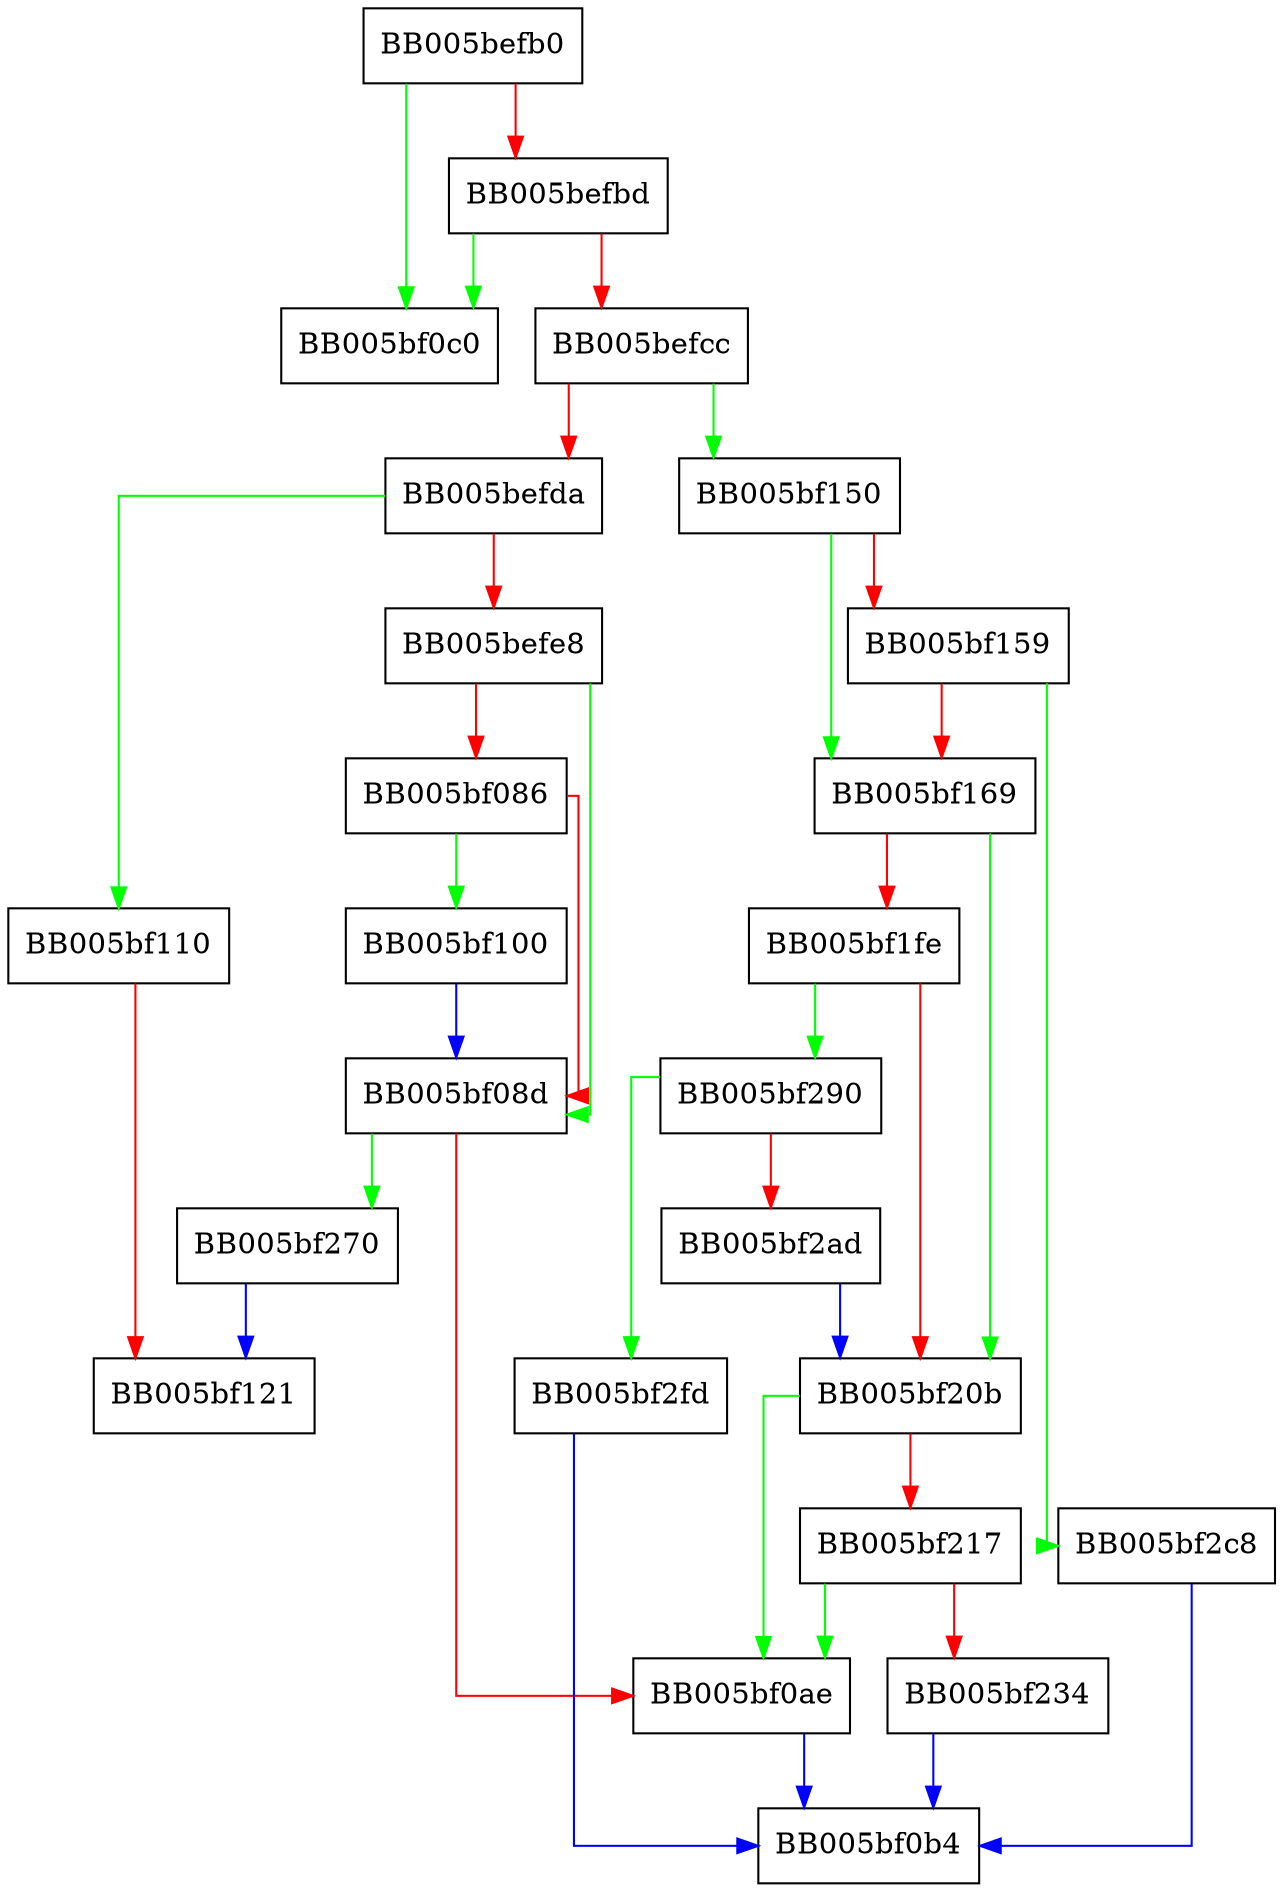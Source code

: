 digraph EVP_CIPHER_CTX_copy {
  node [shape="box"];
  graph [splines=ortho];
  BB005befb0 -> BB005bf0c0 [color="green"];
  BB005befb0 -> BB005befbd [color="red"];
  BB005befbd -> BB005bf0c0 [color="green"];
  BB005befbd -> BB005befcc [color="red"];
  BB005befcc -> BB005bf150 [color="green"];
  BB005befcc -> BB005befda [color="red"];
  BB005befda -> BB005bf110 [color="green"];
  BB005befda -> BB005befe8 [color="red"];
  BB005befe8 -> BB005bf08d [color="green"];
  BB005befe8 -> BB005bf086 [color="red"];
  BB005bf086 -> BB005bf100 [color="green"];
  BB005bf086 -> BB005bf08d [color="red"];
  BB005bf08d -> BB005bf270 [color="green"];
  BB005bf08d -> BB005bf0ae [color="red"];
  BB005bf0ae -> BB005bf0b4 [color="blue"];
  BB005bf100 -> BB005bf08d [color="blue"];
  BB005bf110 -> BB005bf121 [color="red"];
  BB005bf150 -> BB005bf169 [color="green"];
  BB005bf150 -> BB005bf159 [color="red"];
  BB005bf159 -> BB005bf2c8 [color="green"];
  BB005bf159 -> BB005bf169 [color="red"];
  BB005bf169 -> BB005bf20b [color="green"];
  BB005bf169 -> BB005bf1fe [color="red"];
  BB005bf1fe -> BB005bf290 [color="green"];
  BB005bf1fe -> BB005bf20b [color="red"];
  BB005bf20b -> BB005bf0ae [color="green"];
  BB005bf20b -> BB005bf217 [color="red"];
  BB005bf217 -> BB005bf0ae [color="green"];
  BB005bf217 -> BB005bf234 [color="red"];
  BB005bf234 -> BB005bf0b4 [color="blue"];
  BB005bf270 -> BB005bf121 [color="blue"];
  BB005bf290 -> BB005bf2fd [color="green"];
  BB005bf290 -> BB005bf2ad [color="red"];
  BB005bf2ad -> BB005bf20b [color="blue"];
  BB005bf2c8 -> BB005bf0b4 [color="blue"];
  BB005bf2fd -> BB005bf0b4 [color="blue"];
}